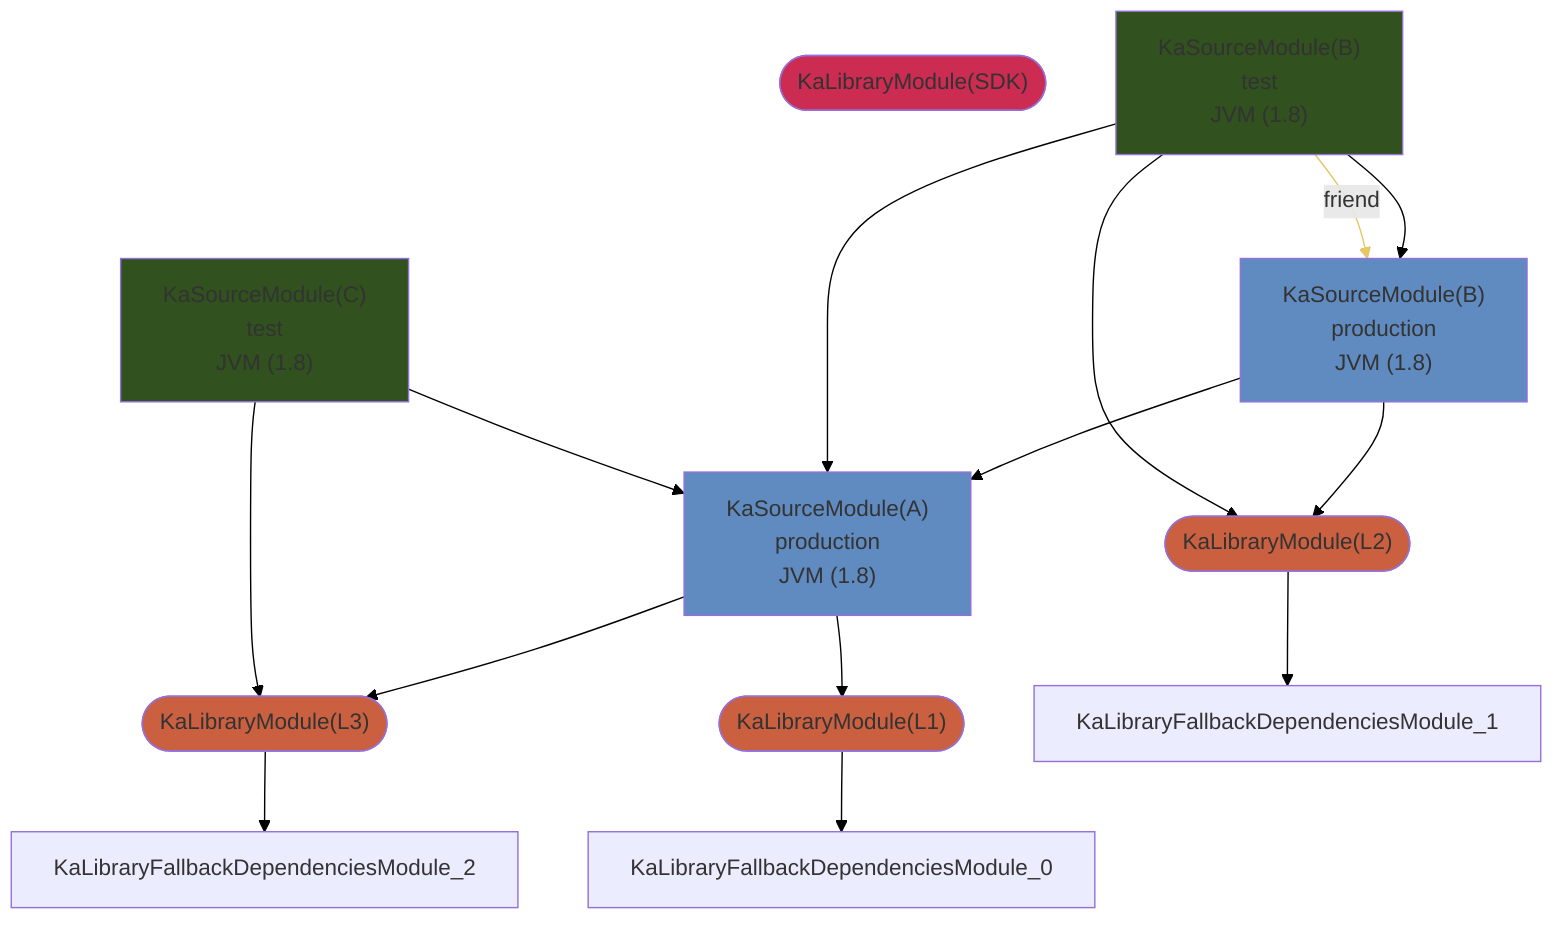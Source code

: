 graph TD
  KaLibraryModule_0(["KaLibraryModule(L1)"])
  KaLibraryModule_1(["KaLibraryModule(L2)"])
  KaLibraryModule_2(["KaLibraryModule(L3)"])
  KaLibraryModule_3(["KaLibraryModule(SDK)"])
  KaSourceModule_4["KaSourceModule(A)<br />production<br />JVM (1.8)"]
  KaSourceModule_5["KaSourceModule(B)<br />production<br />JVM (1.8)"]
  KaSourceModule_6["KaSourceModule(B)<br />test<br />JVM (1.8)"]
  KaSourceModule_7["KaSourceModule(C)<br />test<br />JVM (1.8)"]
  style KaLibraryModule_0 fill:#CB6040
  style KaLibraryModule_1 fill:#CB6040
  style KaLibraryModule_2 fill:#CB6040
  style KaLibraryModule_3 fill:#CC2B52
  style KaSourceModule_4 fill:#608BC1
  style KaSourceModule_5 fill:#608BC1
  style KaSourceModule_6 fill:#31511E
  style KaSourceModule_7 fill:#31511E
  KaLibraryModule_0 --> KaLibraryFallbackDependenciesModule_0
  KaLibraryModule_1 --> KaLibraryFallbackDependenciesModule_1
  KaLibraryModule_2 --> KaLibraryFallbackDependenciesModule_2
  KaSourceModule_4 --> KaLibraryModule_0
  KaSourceModule_4 --> KaLibraryModule_2
  KaSourceModule_5 --> KaLibraryModule_1
  KaSourceModule_5 --> KaSourceModule_4
  KaSourceModule_6 --> KaLibraryModule_1
  KaSourceModule_6 --> KaSourceModule_4
  KaSourceModule_6 --> KaSourceModule_5
  KaSourceModule_7 --> KaLibraryModule_2
  KaSourceModule_7 --> KaSourceModule_4
  KaSourceModule_6 --friend--> KaSourceModule_5
  linkStyle 0 stroke:black
  linkStyle 1 stroke:black
  linkStyle 2 stroke:black
  linkStyle 3 stroke:black
  linkStyle 4 stroke:black
  linkStyle 5 stroke:black
  linkStyle 6 stroke:black
  linkStyle 7 stroke:black
  linkStyle 8 stroke:black
  linkStyle 9 stroke:black
  linkStyle 10 stroke:black
  linkStyle 11 stroke:black
  linkStyle 12 stroke:#E6C767